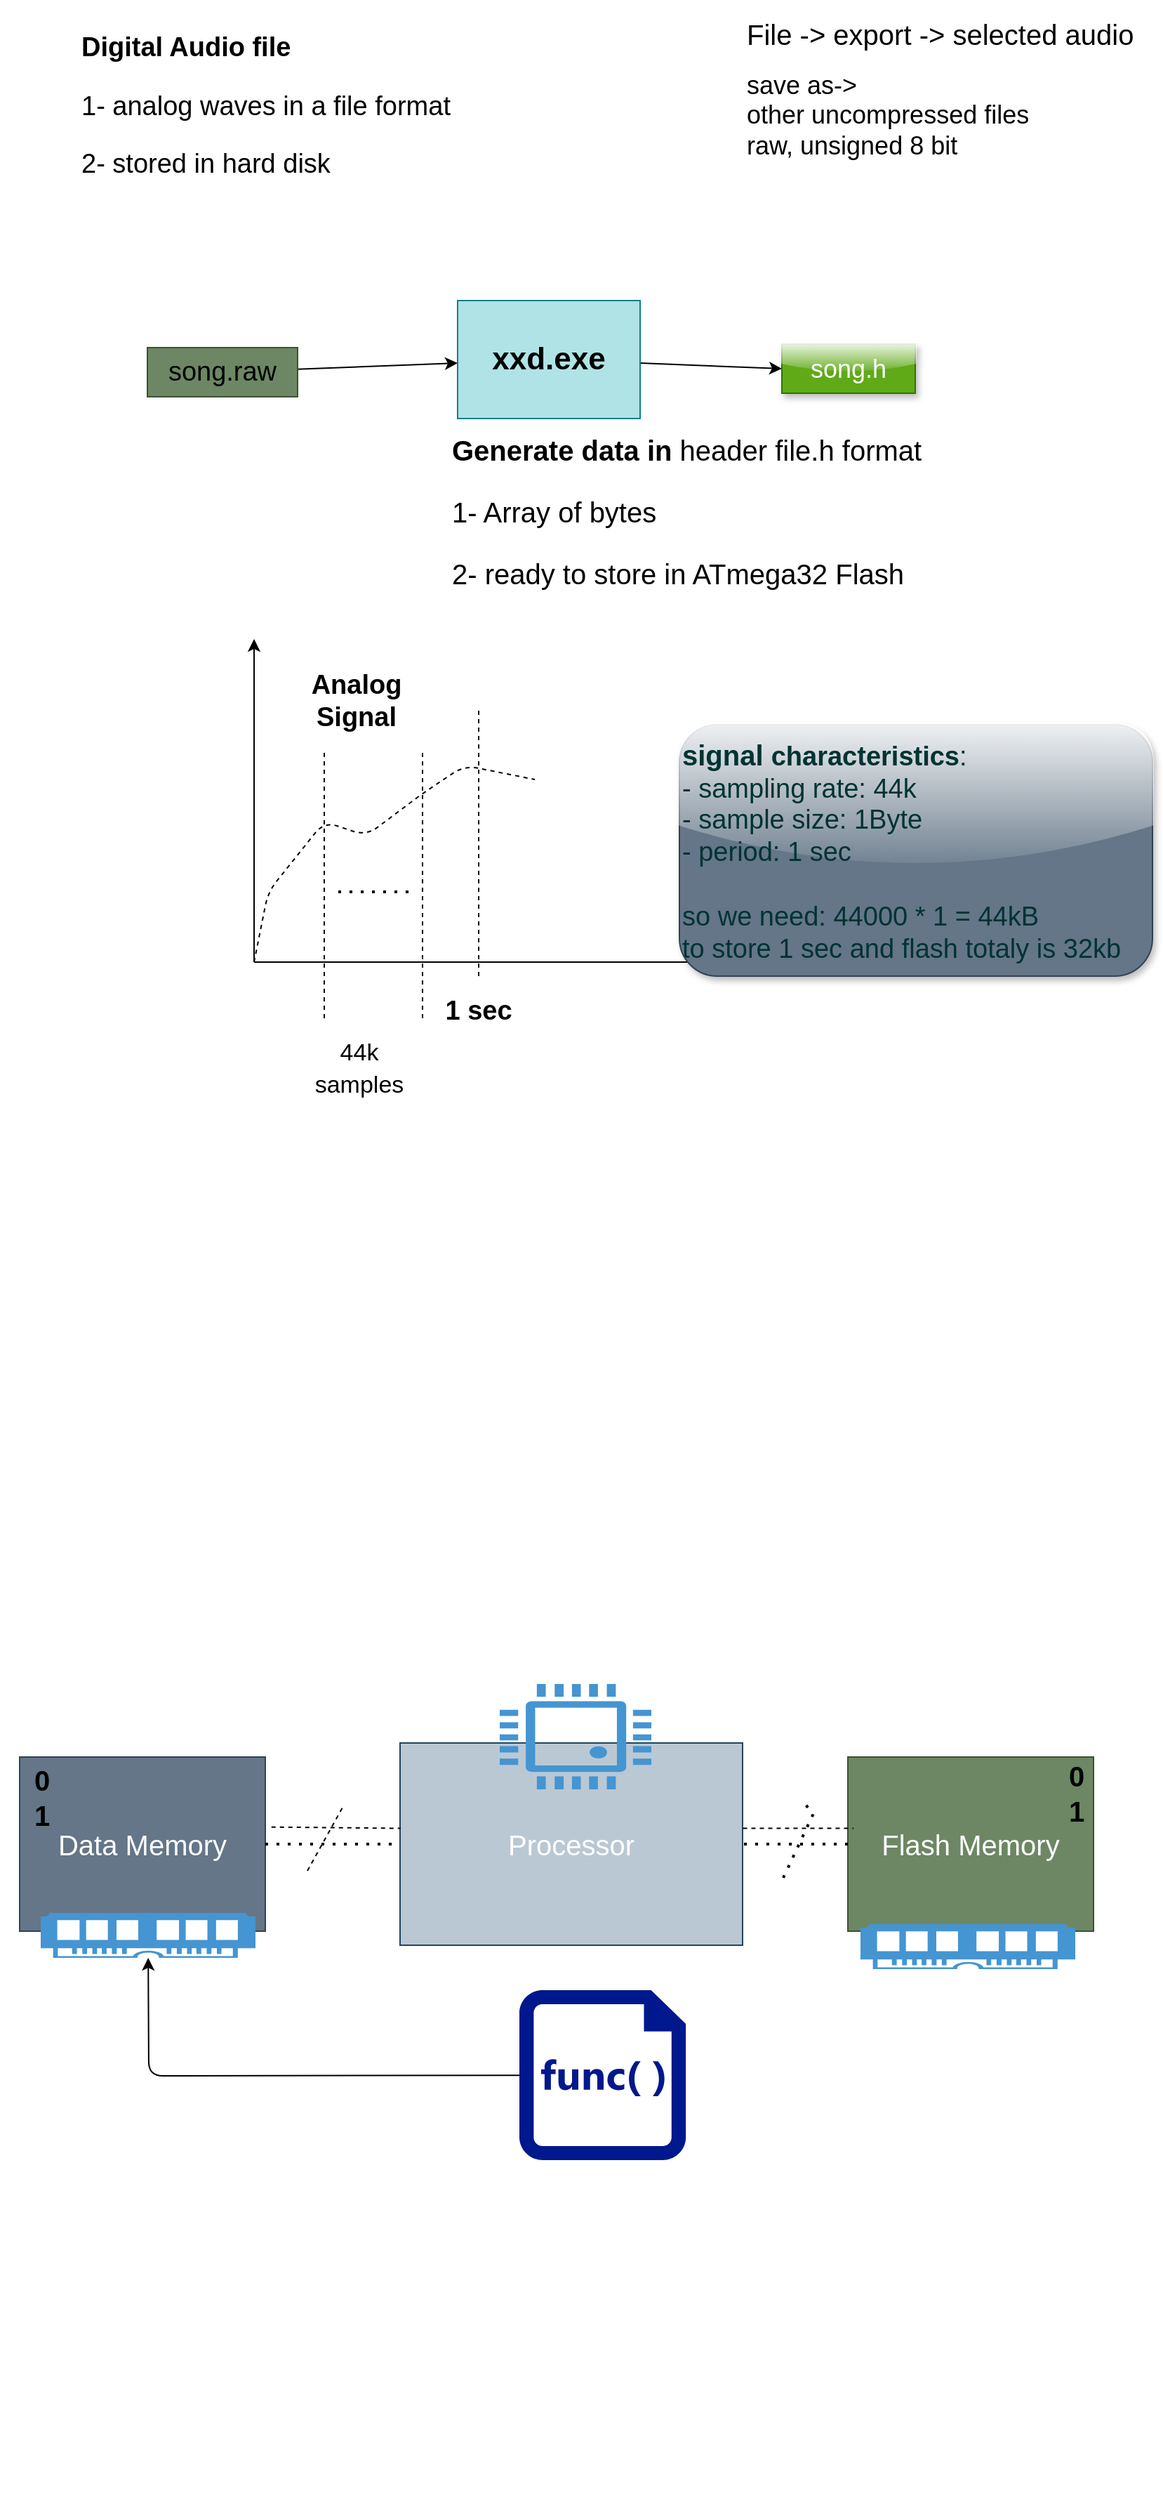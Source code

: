 <mxfile>
    <diagram id="crsOckJyRkqpBlhCqZgQ" name="Page-1">
        <mxGraphModel dx="1514" dy="1142" grid="0" gridSize="10" guides="1" tooltips="1" connect="1" arrows="1" fold="1" page="1" pageScale="1" pageWidth="850" pageHeight="1100" math="0" shadow="0">
            <root>
                <mxCell id="0"/>
                <mxCell id="1" parent="0"/>
                <mxCell id="21" style="edgeStyle=none;html=1;entryX=0;entryY=0.5;entryDx=0;entryDy=0;fontSize=17;" parent="1" source="2" target="4" edge="1">
                    <mxGeometry relative="1" as="geometry"/>
                </mxCell>
                <mxCell id="2" value="&lt;font color=&quot;#000000&quot; style=&quot;font-size: 22px;&quot;&gt;&lt;b&gt;xxd.exe&lt;/b&gt;&lt;/font&gt;" style="rounded=0;whiteSpace=wrap;html=1;fillColor=#b0e3e6;strokeColor=#0e8088;" parent="1" vertex="1">
                    <mxGeometry x="335" y="229" width="130" height="84" as="geometry"/>
                </mxCell>
                <mxCell id="20" style="edgeStyle=none;html=1;fontSize=17;" parent="1" source="3" target="2" edge="1">
                    <mxGeometry relative="1" as="geometry"/>
                </mxCell>
                <mxCell id="3" value="&lt;span style=&quot;color: rgb(0, 0, 0); font-size: 19px;&quot;&gt;song.raw&lt;/span&gt;" style="text;html=1;strokeColor=#3A5431;fillColor=#6d8764;align=center;verticalAlign=middle;whiteSpace=wrap;rounded=0;fontSize=18;fontColor=#ffffff;" parent="1" vertex="1">
                    <mxGeometry x="114" y="262.5" width="107" height="35" as="geometry"/>
                </mxCell>
                <mxCell id="4" value="song.h" style="text;html=1;align=center;verticalAlign=middle;whiteSpace=wrap;rounded=0;fontSize=18;shadow=1;glass=1;fillColor=#60a917;strokeColor=#2D7600;fontColor=#ffffff;" parent="1" vertex="1">
                    <mxGeometry x="566" y="260" width="95" height="35" as="geometry"/>
                </mxCell>
                <mxCell id="5" value="&lt;h1 style=&quot;font-size: 19px;&quot;&gt;&lt;font style=&quot;font-size: 19px;&quot;&gt;Digital Audio file&lt;/font&gt;&lt;/h1&gt;&lt;p style=&quot;font-size: 19px;&quot;&gt;&lt;font style=&quot;font-size: 19px;&quot;&gt;1- analog waves in a file format&lt;/font&gt;&lt;/p&gt;&lt;p style=&quot;font-size: 19px;&quot;&gt;&lt;font style=&quot;font-size: 19px;&quot;&gt;2- stored in hard disk&lt;/font&gt;&lt;/p&gt;" style="text;html=1;strokeColor=none;fillColor=none;spacing=5;spacingTop=-20;whiteSpace=wrap;overflow=hidden;rounded=0;fontSize=18;" parent="1" vertex="1">
                    <mxGeometry x="62" y="35" width="300" height="120" as="geometry"/>
                </mxCell>
                <mxCell id="6" value="&lt;h1 style=&quot;font-size: 20px;&quot;&gt;&lt;span style=&quot;font-weight: normal;&quot;&gt;File -&amp;gt; export -&amp;gt; selected audio&lt;/span&gt;&lt;/h1&gt;&lt;h1 style=&quot;font-size: 20px;&quot;&gt;&lt;div style=&quot;font-size: 18px; font-weight: 400;&quot;&gt;&lt;span style=&quot;&quot;&gt;&#9;&lt;/span&gt;save as-&amp;gt;&amp;nbsp;&lt;/div&gt;&lt;div style=&quot;font-size: 18px; font-weight: 400;&quot;&gt;&lt;span style=&quot;&quot;&gt;&#9;&lt;/span&gt;&lt;span style=&quot;&quot;&gt;&#9;&lt;/span&gt;other uncompressed files&lt;br&gt;&lt;/div&gt;&lt;div style=&quot;font-size: 18px; font-weight: 400;&quot;&gt;&lt;span style=&quot;&quot;&gt;&#9;&lt;/span&gt;&lt;span style=&quot;&quot;&gt;&#9;&lt;/span&gt;raw, unsigned 8 bit&lt;/div&gt;&lt;/h1&gt;" style="text;html=1;strokeColor=none;fillColor=none;spacing=5;spacingTop=-20;whiteSpace=wrap;overflow=hidden;rounded=0;fontSize=18;" parent="1" vertex="1">
                    <mxGeometry x="536" y="25" width="292" height="125" as="geometry"/>
                </mxCell>
                <mxCell id="7" value="&lt;h1 style=&quot;font-size: 20px;&quot;&gt;&lt;br&gt;&lt;/h1&gt;" style="text;html=1;strokeColor=none;fillColor=none;spacing=5;spacingTop=-20;whiteSpace=wrap;overflow=hidden;rounded=0;fontSize=18;" parent="1" vertex="1">
                    <mxGeometry x="320" y="334" width="300" height="125" as="geometry"/>
                </mxCell>
                <mxCell id="8" value="" style="endArrow=classic;html=1;fontSize=19;" parent="1" edge="1">
                    <mxGeometry width="50" height="50" relative="1" as="geometry">
                        <mxPoint x="190" y="700" as="sourcePoint"/>
                        <mxPoint x="190" y="470" as="targetPoint"/>
                    </mxGeometry>
                </mxCell>
                <mxCell id="9" value="" style="endArrow=classic;html=1;fontSize=19;" parent="1" edge="1">
                    <mxGeometry width="50" height="50" relative="1" as="geometry">
                        <mxPoint x="190" y="700" as="sourcePoint"/>
                        <mxPoint x="520" y="700" as="targetPoint"/>
                    </mxGeometry>
                </mxCell>
                <mxCell id="10" value="" style="endArrow=none;dashed=1;html=1;fontSize=19;" parent="1" edge="1">
                    <mxGeometry width="50" height="50" relative="1" as="geometry">
                        <mxPoint x="190" y="700" as="sourcePoint"/>
                        <mxPoint x="390" y="570" as="targetPoint"/>
                        <Array as="points">
                            <mxPoint x="200" y="650"/>
                            <mxPoint x="240" y="600"/>
                            <mxPoint x="270" y="610"/>
                            <mxPoint x="310" y="580"/>
                            <mxPoint x="340" y="560"/>
                        </Array>
                    </mxGeometry>
                </mxCell>
                <mxCell id="11" value="" style="endArrow=none;dashed=1;html=1;fontSize=19;" parent="1" edge="1">
                    <mxGeometry width="50" height="50" relative="1" as="geometry">
                        <mxPoint x="350" y="710" as="sourcePoint"/>
                        <mxPoint x="350" y="520" as="targetPoint"/>
                    </mxGeometry>
                </mxCell>
                <mxCell id="12" value="&lt;b&gt;1 sec&lt;/b&gt;" style="text;html=1;strokeColor=none;fillColor=none;align=center;verticalAlign=middle;whiteSpace=wrap;rounded=0;fontSize=19;" parent="1" vertex="1">
                    <mxGeometry x="320" y="720" width="60" height="30" as="geometry"/>
                </mxCell>
                <mxCell id="13" value="" style="endArrow=none;dashed=1;html=1;fontSize=19;" parent="1" edge="1">
                    <mxGeometry width="50" height="50" relative="1" as="geometry">
                        <mxPoint x="240" y="740" as="sourcePoint"/>
                        <mxPoint x="240" y="550" as="targetPoint"/>
                    </mxGeometry>
                </mxCell>
                <mxCell id="14" value="" style="endArrow=none;dashed=1;html=1;fontSize=19;" parent="1" edge="1">
                    <mxGeometry width="50" height="50" relative="1" as="geometry">
                        <mxPoint x="310" y="740.0" as="sourcePoint"/>
                        <mxPoint x="310" y="550.0" as="targetPoint"/>
                    </mxGeometry>
                </mxCell>
                <mxCell id="15" value="" style="endArrow=none;dashed=1;html=1;dashPattern=1 3;strokeWidth=2;fontSize=19;" parent="1" edge="1">
                    <mxGeometry width="50" height="50" relative="1" as="geometry">
                        <mxPoint x="250" y="650" as="sourcePoint"/>
                        <mxPoint x="300" y="650" as="targetPoint"/>
                    </mxGeometry>
                </mxCell>
                <mxCell id="16" value="&lt;font style=&quot;font-size: 17px;&quot;&gt;44k samples&lt;/font&gt;" style="text;html=1;strokeColor=none;fillColor=none;align=center;verticalAlign=middle;whiteSpace=wrap;rounded=0;fontSize=19;" parent="1" vertex="1">
                    <mxGeometry x="235" y="760" width="60" height="30" as="geometry"/>
                </mxCell>
                <mxCell id="17" value="&lt;b&gt;Analog Signal&lt;/b&gt;" style="text;html=1;strokeColor=none;fillColor=none;align=center;verticalAlign=middle;whiteSpace=wrap;rounded=0;fontSize=19;" parent="1" vertex="1">
                    <mxGeometry x="233" y="499" width="60" height="30" as="geometry"/>
                </mxCell>
                <mxCell id="19" value="&lt;h1 style=&quot;font-size: 20px;&quot;&gt;Generate data in&amp;nbsp;&lt;span style=&quot;background-color: initial; font-weight: normal;&quot;&gt;header file.h format&lt;/span&gt;&lt;/h1&gt;&lt;p style=&quot;font-size: 20px;&quot;&gt;&lt;font style=&quot;font-size: 20px;&quot;&gt;1- Array of bytes&lt;/font&gt;&lt;/p&gt;&lt;p style=&quot;font-size: 20px;&quot;&gt;2- ready to store in ATmega32 Flash&lt;/p&gt;&lt;p style=&quot;font-size: 20px;&quot;&gt;&lt;br&gt;&lt;/p&gt;" style="text;html=1;strokeColor=none;fillColor=none;spacing=5;spacingTop=-20;whiteSpace=wrap;overflow=hidden;rounded=0;fontSize=18;" parent="1" vertex="1">
                    <mxGeometry x="326" y="321" width="388" height="151" as="geometry"/>
                </mxCell>
                <mxCell id="22" value="&lt;font color=&quot;#003333&quot;&gt;&lt;font style=&quot;font-size: 20px;&quot;&gt;&lt;b&gt;signal &lt;/b&gt;&lt;/font&gt;&lt;b&gt;characteristics&lt;/b&gt;: &lt;br&gt;- sampling rate: 44k&lt;br&gt;- sample size: 1Byte&lt;br&gt;- period: 1 sec&lt;br&gt;&lt;br&gt;so we need: 44000 * 1 = 44kB&lt;br&gt;to store 1 sec and flash totaly is 32kb&amp;nbsp;&lt;/font&gt;" style="text;html=1;strokeColor=#314354;fillColor=#647687;align=left;verticalAlign=middle;whiteSpace=wrap;rounded=1;fontSize=19;fontColor=#ffffff;glass=1;shadow=1;" parent="1" vertex="1">
                    <mxGeometry x="493" y="531" width="337" height="179" as="geometry"/>
                </mxCell>
                <mxCell id="23" value="&lt;font color=&quot;#ffffff&quot;&gt;Processor&lt;/font&gt;" style="rounded=0;whiteSpace=wrap;html=1;shadow=0;glass=0;sketch=0;fontSize=20;fillColor=#bac8d3;strokeColor=#23445d;" parent="1" vertex="1">
                    <mxGeometry x="294" y="1256" width="244" height="144" as="geometry"/>
                </mxCell>
                <mxCell id="24" value="&lt;font color=&quot;#ffffff&quot;&gt;Data Memory&lt;/font&gt;" style="rounded=0;whiteSpace=wrap;html=1;shadow=0;glass=0;sketch=0;fontSize=20;fontColor=#ffffff;fillColor=#647687;strokeColor=#314354;" parent="1" vertex="1">
                    <mxGeometry x="23" y="1266" width="175" height="124" as="geometry"/>
                </mxCell>
                <mxCell id="25" value="Harvard Architecture" style="text;html=1;strokeColor=none;fillColor=none;align=center;verticalAlign=middle;whiteSpace=wrap;rounded=0;shadow=0;glass=0;sketch=0;fontSize=20;fontColor=#FFFFFF;" parent="1" vertex="1">
                    <mxGeometry x="9" y="826" width="231" height="49" as="geometry"/>
                </mxCell>
                <mxCell id="26" value="" style="endArrow=none;dashed=1;html=1;fontSize=20;fontColor=#FFFFFF;exitX=1.025;exitY=0.402;exitDx=0;exitDy=0;exitPerimeter=0;entryX=0.002;entryY=0.422;entryDx=0;entryDy=0;entryPerimeter=0;" parent="1" source="24" target="23" edge="1">
                    <mxGeometry width="50" height="50" relative="1" as="geometry">
                        <mxPoint x="352" y="1234" as="sourcePoint"/>
                        <mxPoint x="402" y="1184" as="targetPoint"/>
                    </mxGeometry>
                </mxCell>
                <mxCell id="27" value="" style="endArrow=none;dashed=1;html=1;dashPattern=1 3;strokeWidth=2;fontSize=20;fontColor=#FFFFFF;exitX=1;exitY=0.5;exitDx=0;exitDy=0;entryX=0;entryY=0.5;entryDx=0;entryDy=0;" parent="1" source="24" target="23" edge="1">
                    <mxGeometry width="50" height="50" relative="1" as="geometry">
                        <mxPoint x="352" y="1234" as="sourcePoint"/>
                        <mxPoint x="402" y="1184" as="targetPoint"/>
                    </mxGeometry>
                </mxCell>
                <mxCell id="30" value="" style="endArrow=none;dashed=1;html=1;fontSize=20;fontColor=#FFFFFF;" parent="1" edge="1">
                    <mxGeometry width="50" height="50" relative="1" as="geometry">
                        <mxPoint x="228" y="1347" as="sourcePoint"/>
                        <mxPoint x="253" y="1302" as="targetPoint"/>
                    </mxGeometry>
                </mxCell>
                <mxCell id="31" value="&lt;font color=&quot;#ffffff&quot;&gt;Flash Memory&lt;/font&gt;" style="rounded=0;whiteSpace=wrap;html=1;shadow=0;glass=0;sketch=0;fontSize=20;fontColor=#ffffff;fillColor=#6d8764;strokeColor=#3A5431;" parent="1" vertex="1">
                    <mxGeometry x="613" y="1266" width="175" height="124" as="geometry"/>
                </mxCell>
                <mxCell id="35" value="" style="endArrow=none;dashed=1;html=1;dashPattern=1 3;strokeWidth=2;fontSize=20;fontColor=#FFFFFF;exitX=0;exitY=0.5;exitDx=0;exitDy=0;entryX=1;entryY=0.5;entryDx=0;entryDy=0;" parent="1" source="31" target="23" edge="1">
                    <mxGeometry width="50" height="50" relative="1" as="geometry">
                        <mxPoint x="428" y="1234" as="sourcePoint"/>
                        <mxPoint x="478" y="1184" as="targetPoint"/>
                    </mxGeometry>
                </mxCell>
                <mxCell id="36" value="" style="endArrow=none;dashed=1;html=1;fontSize=20;fontColor=#FFFFFF;exitX=1.001;exitY=0.422;exitDx=0;exitDy=0;exitPerimeter=0;entryX=0.023;entryY=0.409;entryDx=0;entryDy=0;entryPerimeter=0;" parent="1" source="23" target="31" edge="1">
                    <mxGeometry width="50" height="50" relative="1" as="geometry">
                        <mxPoint x="530" y="1340" as="sourcePoint"/>
                        <mxPoint x="617" y="1340" as="targetPoint"/>
                    </mxGeometry>
                </mxCell>
                <mxCell id="37" value="" style="endArrow=none;dashed=1;html=1;dashPattern=1 3;strokeWidth=2;fontSize=20;fontColor=#FFFFFF;startArrow=none;" parent="1" source="38" edge="1">
                    <mxGeometry width="50" height="50" relative="1" as="geometry">
                        <mxPoint x="567" y="1352" as="sourcePoint"/>
                        <mxPoint x="583" y="1300" as="targetPoint"/>
                    </mxGeometry>
                </mxCell>
                <mxCell id="39" value="" style="endArrow=none;dashed=1;html=1;dashPattern=1 3;strokeWidth=2;fontSize=20;fontColor=#FFFFFF;entryX=0.752;entryY=1.02;entryDx=0;entryDy=0;entryPerimeter=0;" parent="1" target="38" edge="1">
                    <mxGeometry width="50" height="50" relative="1" as="geometry">
                        <mxPoint x="567" y="1352.0" as="sourcePoint"/>
                        <mxPoint x="583" y="1300" as="targetPoint"/>
                    </mxGeometry>
                </mxCell>
                <mxCell id="38" value="&lt;font style=&quot;font-size: 18px;&quot;&gt;bus set&lt;/font&gt;" style="text;html=1;align=center;verticalAlign=middle;resizable=0;points=[];autosize=1;strokeColor=none;fillColor=none;fontSize=20;fontColor=#FFFFFF;" parent="1" vertex="1">
                    <mxGeometry x="533" y="1266" width="76" height="36" as="geometry"/>
                </mxCell>
                <mxCell id="40" value="&lt;font style=&quot;font-size: 20px;&quot; color=&quot;#000000&quot;&gt;&lt;b&gt;0&lt;br&gt;1&lt;/b&gt;&lt;/font&gt;" style="text;html=1;strokeColor=none;fillColor=none;align=center;verticalAlign=middle;whiteSpace=wrap;rounded=0;shadow=0;glass=0;sketch=0;fontSize=18;fontColor=#FFFFFF;" parent="1" vertex="1">
                    <mxGeometry x="746" y="1277" width="60" height="30" as="geometry"/>
                </mxCell>
                <mxCell id="41" value="&lt;b style=&quot;font-size: 20px;&quot;&gt;&lt;font style=&quot;font-size: 20px;&quot; color=&quot;#000000&quot;&gt;0&lt;br&gt;1&lt;/font&gt;&lt;/b&gt;" style="text;html=1;strokeColor=none;fillColor=none;align=center;verticalAlign=middle;whiteSpace=wrap;rounded=0;shadow=0;glass=0;sketch=0;fontSize=18;fontColor=#FFFFFF;" parent="1" vertex="1">
                    <mxGeometry x="9" y="1280" width="60" height="30" as="geometry"/>
                </mxCell>
                <mxCell id="42" value="&lt;h1&gt;Harvard Archiecture&lt;/h1&gt;&lt;p&gt;Lorem ipsum dolor sit amet, consectetur adipisicing elit, sed do eiusmod tempor incididunt ut labore et dolore magna aliqua.&lt;/p&gt;" style="text;html=1;strokeColor=none;fillColor=none;spacing=5;spacingTop=-20;whiteSpace=wrap;overflow=hidden;rounded=0;shadow=0;glass=0;sketch=0;fontSize=18;fontColor=#FFFFFF;" parent="1" vertex="1">
                    <mxGeometry x="43" y="1585" width="586" height="209" as="geometry"/>
                </mxCell>
                <mxCell id="43" value="" style="pointerEvents=1;shadow=0;dashed=0;html=1;strokeColor=none;fillColor=#4495D1;labelPosition=center;verticalLabelPosition=bottom;verticalAlign=top;align=center;outlineConnect=0;shape=mxgraph.veeam.ram;rounded=1;glass=0;sketch=0;fontSize=18;fontColor=#FFFFFF;" parent="1" vertex="1">
                    <mxGeometry x="622" y="1385" width="153" height="32" as="geometry"/>
                </mxCell>
                <mxCell id="45" value="" style="pointerEvents=1;shadow=0;dashed=0;html=1;strokeColor=none;fillColor=#4495D1;labelPosition=center;verticalLabelPosition=bottom;verticalAlign=top;align=center;outlineConnect=0;shape=mxgraph.veeam.ram;rounded=1;glass=0;sketch=0;fontSize=18;fontColor=#FFFFFF;" parent="1" vertex="1">
                    <mxGeometry x="38" y="1377" width="153" height="32" as="geometry"/>
                </mxCell>
                <mxCell id="46" value="" style="pointerEvents=1;shadow=0;dashed=0;html=1;strokeColor=none;fillColor=#4495D1;labelPosition=center;verticalLabelPosition=bottom;verticalAlign=top;align=center;outlineConnect=0;shape=mxgraph.veeam.cpu;rounded=1;glass=0;sketch=0;fontSize=18;fontColor=#FFFFFF;" parent="1" vertex="1">
                    <mxGeometry x="365" y="1214" width="108" height="75" as="geometry"/>
                </mxCell>
                <mxCell id="68" style="edgeStyle=none;html=1;fontSize=20;fontColor=#000000;jumpStyle=line;" parent="1" source="47" target="45" edge="1">
                    <mxGeometry relative="1" as="geometry">
                        <Array as="points">
                            <mxPoint x="115" y="1493"/>
                        </Array>
                    </mxGeometry>
                </mxCell>
                <mxCell id="47" value="" style="sketch=0;aspect=fixed;pointerEvents=1;shadow=0;dashed=0;html=1;strokeColor=none;labelPosition=center;verticalLabelPosition=bottom;verticalAlign=top;align=center;fillColor=#00188D;shape=mxgraph.mscae.enterprise.code_file;rounded=1;glass=0;fontSize=18;fontColor=#FFFFFF;" parent="1" vertex="1">
                    <mxGeometry x="379" y="1432" width="118.58" height="121" as="geometry"/>
                </mxCell>
                <mxCell id="69" value="&lt;font color=&quot;#ffffff&quot;&gt;code Data&lt;/font&gt;" style="text;html=1;strokeColor=none;fillColor=none;align=center;verticalAlign=middle;whiteSpace=wrap;rounded=0;shadow=0;glass=0;sketch=0;fontSize=20;fontColor=#000000;" parent="1" vertex="1">
                    <mxGeometry x="310" y="1437" width="60" height="30" as="geometry"/>
                </mxCell>
            </root>
        </mxGraphModel>
    </diagram>
</mxfile>